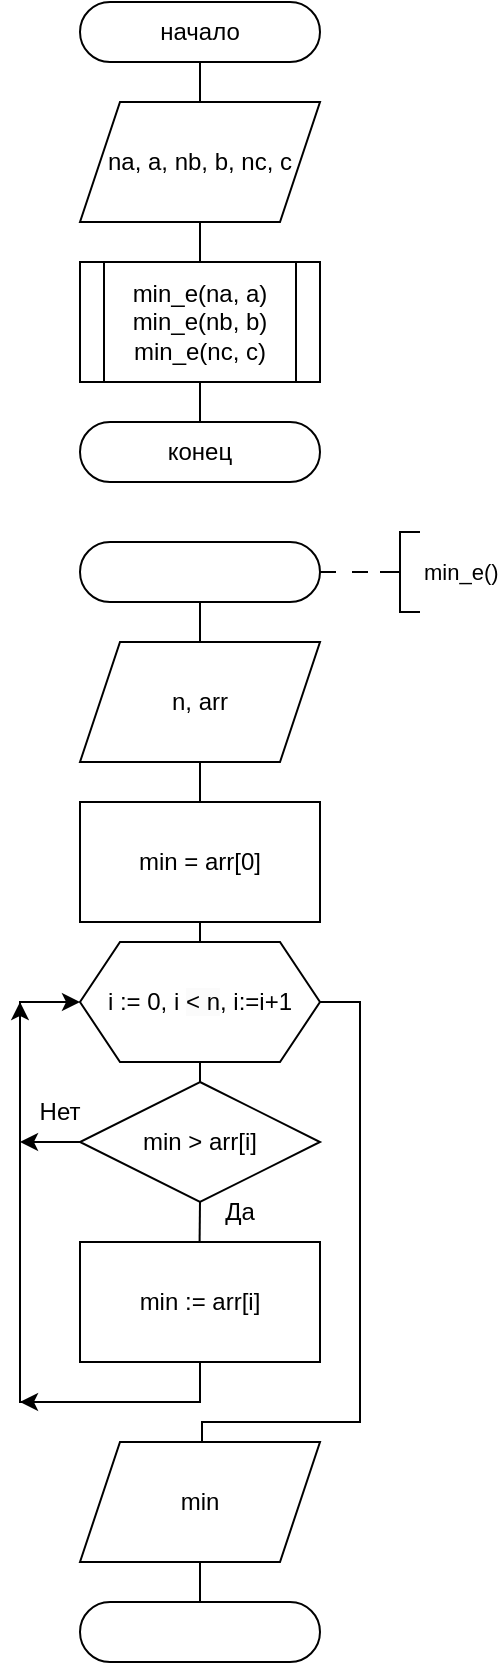 <mxfile version="26.0.9">
  <diagram name="Страница — 1" id="_5YfL1GH1JcOgZFN31Vy">
    <mxGraphModel dx="1036" dy="614" grid="0" gridSize="10" guides="1" tooltips="1" connect="1" arrows="1" fold="1" page="1" pageScale="1" pageWidth="827" pageHeight="1169" math="0" shadow="0">
      <root>
        <mxCell id="0" />
        <mxCell id="1" parent="0" />
        <mxCell id="NzTkiTy3NaJ4mb6epkrC-29" style="edgeStyle=orthogonalEdgeStyle;rounded=0;orthogonalLoop=1;jettySize=auto;html=1;exitX=0.5;exitY=1;exitDx=0;exitDy=0;endArrow=none;startFill=0;" edge="1" parent="1" source="NzTkiTy3NaJ4mb6epkrC-6" target="NzTkiTy3NaJ4mb6epkrC-28">
          <mxGeometry relative="1" as="geometry" />
        </mxCell>
        <mxCell id="NzTkiTy3NaJ4mb6epkrC-6" value="na, a, nb, b, nc, c" style="shape=parallelogram;perimeter=parallelogramPerimeter;whiteSpace=wrap;html=1;fixedSize=1;" vertex="1" parent="1">
          <mxGeometry x="430" y="90" width="120" height="60" as="geometry" />
        </mxCell>
        <mxCell id="NzTkiTy3NaJ4mb6epkrC-8" value="начало" style="rounded=1;whiteSpace=wrap;html=1;arcSize=50;" vertex="1" parent="1">
          <mxGeometry x="430" y="40" width="120" height="30" as="geometry" />
        </mxCell>
        <mxCell id="NzTkiTy3NaJ4mb6epkrC-27" style="edgeStyle=orthogonalEdgeStyle;rounded=0;orthogonalLoop=1;jettySize=auto;html=1;exitX=0.5;exitY=1;exitDx=0;exitDy=0;entryX=0.5;entryY=0;entryDx=0;entryDy=0;endArrow=none;startFill=0;" edge="1" parent="1" source="NzTkiTy3NaJ4mb6epkrC-8" target="NzTkiTy3NaJ4mb6epkrC-6">
          <mxGeometry relative="1" as="geometry" />
        </mxCell>
        <mxCell id="NzTkiTy3NaJ4mb6epkrC-37" style="edgeStyle=orthogonalEdgeStyle;shape=connector;rounded=0;orthogonalLoop=1;jettySize=auto;html=1;exitX=0.5;exitY=1;exitDx=0;exitDy=0;entryX=0.5;entryY=0;entryDx=0;entryDy=0;strokeColor=default;align=center;verticalAlign=middle;fontFamily=Helvetica;fontSize=11;fontColor=default;labelBackgroundColor=default;startFill=0;endArrow=none;" edge="1" parent="1" source="NzTkiTy3NaJ4mb6epkrC-28" target="NzTkiTy3NaJ4mb6epkrC-36">
          <mxGeometry relative="1" as="geometry" />
        </mxCell>
        <mxCell id="NzTkiTy3NaJ4mb6epkrC-28" value="min_e(na, a)&lt;div&gt;min_e(nb, b)&lt;br&gt;&lt;/div&gt;&lt;div&gt;min_e(nc, c)&lt;br&gt;&lt;/div&gt;" style="shape=process;whiteSpace=wrap;html=1;backgroundOutline=1;" vertex="1" parent="1">
          <mxGeometry x="430" y="170" width="120" height="60" as="geometry" />
        </mxCell>
        <mxCell id="NzTkiTy3NaJ4mb6epkrC-36" value="конец" style="rounded=1;whiteSpace=wrap;html=1;arcSize=50;" vertex="1" parent="1">
          <mxGeometry x="430" y="250" width="120" height="30" as="geometry" />
        </mxCell>
        <mxCell id="NzTkiTy3NaJ4mb6epkrC-42" style="edgeStyle=orthogonalEdgeStyle;shape=connector;rounded=0;orthogonalLoop=1;jettySize=auto;html=1;exitX=0.5;exitY=1;exitDx=0;exitDy=0;strokeColor=default;align=center;verticalAlign=middle;fontFamily=Helvetica;fontSize=11;fontColor=default;labelBackgroundColor=default;startFill=0;endArrow=none;" edge="1" parent="1" source="NzTkiTy3NaJ4mb6epkrC-38" target="NzTkiTy3NaJ4mb6epkrC-41">
          <mxGeometry relative="1" as="geometry" />
        </mxCell>
        <mxCell id="NzTkiTy3NaJ4mb6epkrC-38" value="" style="rounded=1;whiteSpace=wrap;html=1;arcSize=50;" vertex="1" parent="1">
          <mxGeometry x="430" y="310" width="120" height="30" as="geometry" />
        </mxCell>
        <mxCell id="NzTkiTy3NaJ4mb6epkrC-39" value="min_e()" style="strokeWidth=1;html=1;shape=mxgraph.flowchart.annotation_2;align=left;labelPosition=right;pointerEvents=1;fontFamily=Helvetica;fontSize=11;fontColor=default;labelBackgroundColor=default;" vertex="1" parent="1">
          <mxGeometry x="580" y="305" width="20" height="40" as="geometry" />
        </mxCell>
        <mxCell id="NzTkiTy3NaJ4mb6epkrC-40" style="edgeStyle=orthogonalEdgeStyle;shape=connector;rounded=0;orthogonalLoop=1;jettySize=auto;html=1;exitX=1;exitY=0.5;exitDx=0;exitDy=0;entryX=0;entryY=0.5;entryDx=0;entryDy=0;entryPerimeter=0;strokeColor=default;align=center;verticalAlign=middle;fontFamily=Helvetica;fontSize=11;fontColor=default;labelBackgroundColor=default;startFill=0;endArrow=none;dashed=1;dashPattern=8 8;" edge="1" parent="1" source="NzTkiTy3NaJ4mb6epkrC-38" target="NzTkiTy3NaJ4mb6epkrC-39">
          <mxGeometry relative="1" as="geometry" />
        </mxCell>
        <mxCell id="NzTkiTy3NaJ4mb6epkrC-54" style="edgeStyle=orthogonalEdgeStyle;shape=connector;rounded=0;orthogonalLoop=1;jettySize=auto;html=1;exitX=0.5;exitY=1;exitDx=0;exitDy=0;entryX=0.5;entryY=0;entryDx=0;entryDy=0;strokeColor=default;align=center;verticalAlign=middle;fontFamily=Helvetica;fontSize=11;fontColor=default;labelBackgroundColor=default;startFill=0;endArrow=none;" edge="1" parent="1" source="NzTkiTy3NaJ4mb6epkrC-41">
          <mxGeometry relative="1" as="geometry">
            <mxPoint x="490" y="440.0" as="targetPoint" />
          </mxGeometry>
        </mxCell>
        <mxCell id="NzTkiTy3NaJ4mb6epkrC-41" value="n, arr" style="shape=parallelogram;perimeter=parallelogramPerimeter;whiteSpace=wrap;html=1;fixedSize=1;" vertex="1" parent="1">
          <mxGeometry x="430" y="360" width="120" height="60" as="geometry" />
        </mxCell>
        <mxCell id="NzTkiTy3NaJ4mb6epkrC-43" value="Да" style="text;html=1;align=center;verticalAlign=middle;whiteSpace=wrap;rounded=0;" vertex="1" parent="1">
          <mxGeometry x="480" y="630" width="60" height="30" as="geometry" />
        </mxCell>
        <mxCell id="NzTkiTy3NaJ4mb6epkrC-44" value="" style="endArrow=classic;html=1;rounded=0;strokeColor=default;align=center;verticalAlign=middle;fontFamily=Helvetica;fontSize=11;fontColor=default;labelBackgroundColor=default;edgeStyle=orthogonalEdgeStyle;" edge="1" parent="1">
          <mxGeometry width="50" height="50" relative="1" as="geometry">
            <mxPoint x="400" y="740" as="sourcePoint" />
            <mxPoint x="400" y="540" as="targetPoint" />
          </mxGeometry>
        </mxCell>
        <mxCell id="NzTkiTy3NaJ4mb6epkrC-45" value="Нет" style="text;html=1;align=center;verticalAlign=middle;whiteSpace=wrap;rounded=0;" vertex="1" parent="1">
          <mxGeometry x="390" y="580" width="60" height="30" as="geometry" />
        </mxCell>
        <mxCell id="NzTkiTy3NaJ4mb6epkrC-46" style="edgeStyle=orthogonalEdgeStyle;shape=connector;rounded=0;orthogonalLoop=1;jettySize=auto;html=1;exitX=0.5;exitY=1;exitDx=0;exitDy=0;strokeColor=default;align=center;verticalAlign=middle;fontFamily=Helvetica;fontSize=11;fontColor=default;labelBackgroundColor=default;startFill=0;endArrow=classic;endFill=1;" edge="1" parent="1">
          <mxGeometry relative="1" as="geometry">
            <mxPoint x="400" y="740" as="targetPoint" />
            <Array as="points">
              <mxPoint x="490" y="740" />
            </Array>
            <mxPoint x="490" y="720" as="sourcePoint" />
          </mxGeometry>
        </mxCell>
        <mxCell id="NzTkiTy3NaJ4mb6epkrC-48" style="edgeStyle=orthogonalEdgeStyle;shape=connector;rounded=0;orthogonalLoop=1;jettySize=auto;html=1;exitX=0.5;exitY=0;exitDx=0;exitDy=0;exitPerimeter=0;entryX=0.5;entryY=1;entryDx=0;entryDy=0;strokeColor=default;align=center;verticalAlign=middle;fontFamily=Helvetica;fontSize=11;fontColor=default;labelBackgroundColor=default;startFill=0;endArrow=none;" edge="1" parent="1" source="NzTkiTy3NaJ4mb6epkrC-51">
          <mxGeometry relative="1" as="geometry">
            <mxPoint x="490" y="570.0" as="targetPoint" />
          </mxGeometry>
        </mxCell>
        <mxCell id="NzTkiTy3NaJ4mb6epkrC-49" style="edgeStyle=orthogonalEdgeStyle;shape=connector;rounded=0;orthogonalLoop=1;jettySize=auto;html=1;exitX=0.5;exitY=1;exitDx=0;exitDy=0;exitPerimeter=0;strokeColor=default;align=center;verticalAlign=middle;fontFamily=Helvetica;fontSize=11;fontColor=default;labelBackgroundColor=default;startFill=0;endArrow=none;" edge="1" parent="1" source="NzTkiTy3NaJ4mb6epkrC-51">
          <mxGeometry relative="1" as="geometry">
            <mxPoint x="489.793" y="660" as="targetPoint" />
          </mxGeometry>
        </mxCell>
        <mxCell id="NzTkiTy3NaJ4mb6epkrC-50" style="edgeStyle=orthogonalEdgeStyle;shape=connector;rounded=0;orthogonalLoop=1;jettySize=auto;html=1;exitX=0;exitY=0.5;exitDx=0;exitDy=0;exitPerimeter=0;strokeColor=default;align=center;verticalAlign=middle;fontFamily=Helvetica;fontSize=11;fontColor=default;labelBackgroundColor=default;startFill=0;endArrow=classic;endFill=1;" edge="1" parent="1" source="NzTkiTy3NaJ4mb6epkrC-51">
          <mxGeometry relative="1" as="geometry">
            <mxPoint x="400" y="609.759" as="targetPoint" />
          </mxGeometry>
        </mxCell>
        <mxCell id="NzTkiTy3NaJ4mb6epkrC-51" value="min &amp;gt; arr[i]" style="strokeWidth=1;html=1;shape=mxgraph.flowchart.decision;whiteSpace=wrap;spacing=2;fontSize=12;" vertex="1" parent="1">
          <mxGeometry x="430" y="580" width="120" height="60" as="geometry" />
        </mxCell>
        <mxCell id="NzTkiTy3NaJ4mb6epkrC-52" style="edgeStyle=orthogonalEdgeStyle;shape=connector;rounded=0;orthogonalLoop=1;jettySize=auto;html=1;exitX=0.5;exitY=1;exitDx=0;exitDy=0;entryX=0;entryY=0.5;entryDx=0;entryDy=0;strokeColor=default;align=center;verticalAlign=middle;fontFamily=Helvetica;fontSize=11;fontColor=default;labelBackgroundColor=default;startFill=0;endArrow=classic;endFill=1;" edge="1" parent="1" source="NzTkiTy3NaJ4mb6epkrC-53">
          <mxGeometry relative="1" as="geometry">
            <Array as="points">
              <mxPoint x="490" y="740" />
              <mxPoint x="400" y="740" />
              <mxPoint x="400" y="540" />
            </Array>
            <mxPoint x="430" y="540.0" as="targetPoint" />
          </mxGeometry>
        </mxCell>
        <mxCell id="NzTkiTy3NaJ4mb6epkrC-53" value="&lt;div&gt;min := arr[i]&lt;/div&gt;" style="rounded=0;whiteSpace=wrap;html=1;fontSize=12;" vertex="1" parent="1">
          <mxGeometry x="430" y="660" width="120" height="60" as="geometry" />
        </mxCell>
        <mxCell id="NzTkiTy3NaJ4mb6epkrC-58" style="edgeStyle=orthogonalEdgeStyle;shape=connector;rounded=0;orthogonalLoop=1;jettySize=auto;html=1;exitX=1;exitY=0.5;exitDx=0;exitDy=0;strokeColor=default;align=center;verticalAlign=middle;fontFamily=Helvetica;fontSize=11;fontColor=default;labelBackgroundColor=default;startFill=0;endArrow=none;" edge="1" parent="1" source="NzTkiTy3NaJ4mb6epkrC-55">
          <mxGeometry relative="1" as="geometry">
            <mxPoint x="490" y="760" as="targetPoint" />
            <Array as="points">
              <mxPoint x="570" y="540" />
              <mxPoint x="570" y="750" />
              <mxPoint x="491" y="750" />
              <mxPoint x="491" y="760" />
            </Array>
          </mxGeometry>
        </mxCell>
        <mxCell id="NzTkiTy3NaJ4mb6epkrC-55" value="&lt;font&gt;&lt;font face=&quot;Helvetica&quot; style=&quot;background-color: light-dark(rgb(255, 255, 255), rgb(18, 18, 18));&quot;&gt;i := 0, i &lt;/font&gt;&lt;font face=&quot;Helvetica&quot; style=&quot;background-color: rgb(251, 251, 251);&quot;&gt;&amp;lt; n&lt;/font&gt;&lt;font face=&quot;Helvetica&quot; style=&quot;background-color: light-dark(rgb(255, 255, 255), rgb(18, 18, 18));&quot;&gt;, i:=i+1&lt;/font&gt;&lt;/font&gt;" style="shape=hexagon;perimeter=hexagonPerimeter2;whiteSpace=wrap;html=1;fixedSize=1;" vertex="1" parent="1">
          <mxGeometry x="430" y="510" width="120" height="60" as="geometry" />
        </mxCell>
        <mxCell id="NzTkiTy3NaJ4mb6epkrC-57" style="edgeStyle=orthogonalEdgeStyle;shape=connector;rounded=0;orthogonalLoop=1;jettySize=auto;html=1;exitX=0.5;exitY=1;exitDx=0;exitDy=0;entryX=0.5;entryY=0;entryDx=0;entryDy=0;strokeColor=default;align=center;verticalAlign=middle;fontFamily=Helvetica;fontSize=11;fontColor=default;labelBackgroundColor=default;startFill=0;endArrow=none;" edge="1" parent="1" source="NzTkiTy3NaJ4mb6epkrC-56" target="NzTkiTy3NaJ4mb6epkrC-55">
          <mxGeometry relative="1" as="geometry" />
        </mxCell>
        <mxCell id="NzTkiTy3NaJ4mb6epkrC-56" value="min = arr[0]" style="rounded=0;whiteSpace=wrap;html=1;fontSize=12;" vertex="1" parent="1">
          <mxGeometry x="430" y="440" width="120" height="60" as="geometry" />
        </mxCell>
        <mxCell id="NzTkiTy3NaJ4mb6epkrC-61" style="edgeStyle=orthogonalEdgeStyle;shape=connector;rounded=0;orthogonalLoop=1;jettySize=auto;html=1;exitX=0.5;exitY=1;exitDx=0;exitDy=0;entryX=0.5;entryY=0;entryDx=0;entryDy=0;strokeColor=default;align=center;verticalAlign=middle;fontFamily=Helvetica;fontSize=11;fontColor=default;labelBackgroundColor=default;startFill=0;endArrow=none;" edge="1" parent="1" source="NzTkiTy3NaJ4mb6epkrC-59" target="NzTkiTy3NaJ4mb6epkrC-60">
          <mxGeometry relative="1" as="geometry" />
        </mxCell>
        <mxCell id="NzTkiTy3NaJ4mb6epkrC-59" value="min" style="shape=parallelogram;perimeter=parallelogramPerimeter;whiteSpace=wrap;html=1;fixedSize=1;" vertex="1" parent="1">
          <mxGeometry x="430" y="760" width="120" height="60" as="geometry" />
        </mxCell>
        <mxCell id="NzTkiTy3NaJ4mb6epkrC-60" value="" style="rounded=1;whiteSpace=wrap;html=1;arcSize=50;" vertex="1" parent="1">
          <mxGeometry x="430" y="840" width="120" height="30" as="geometry" />
        </mxCell>
      </root>
    </mxGraphModel>
  </diagram>
</mxfile>
